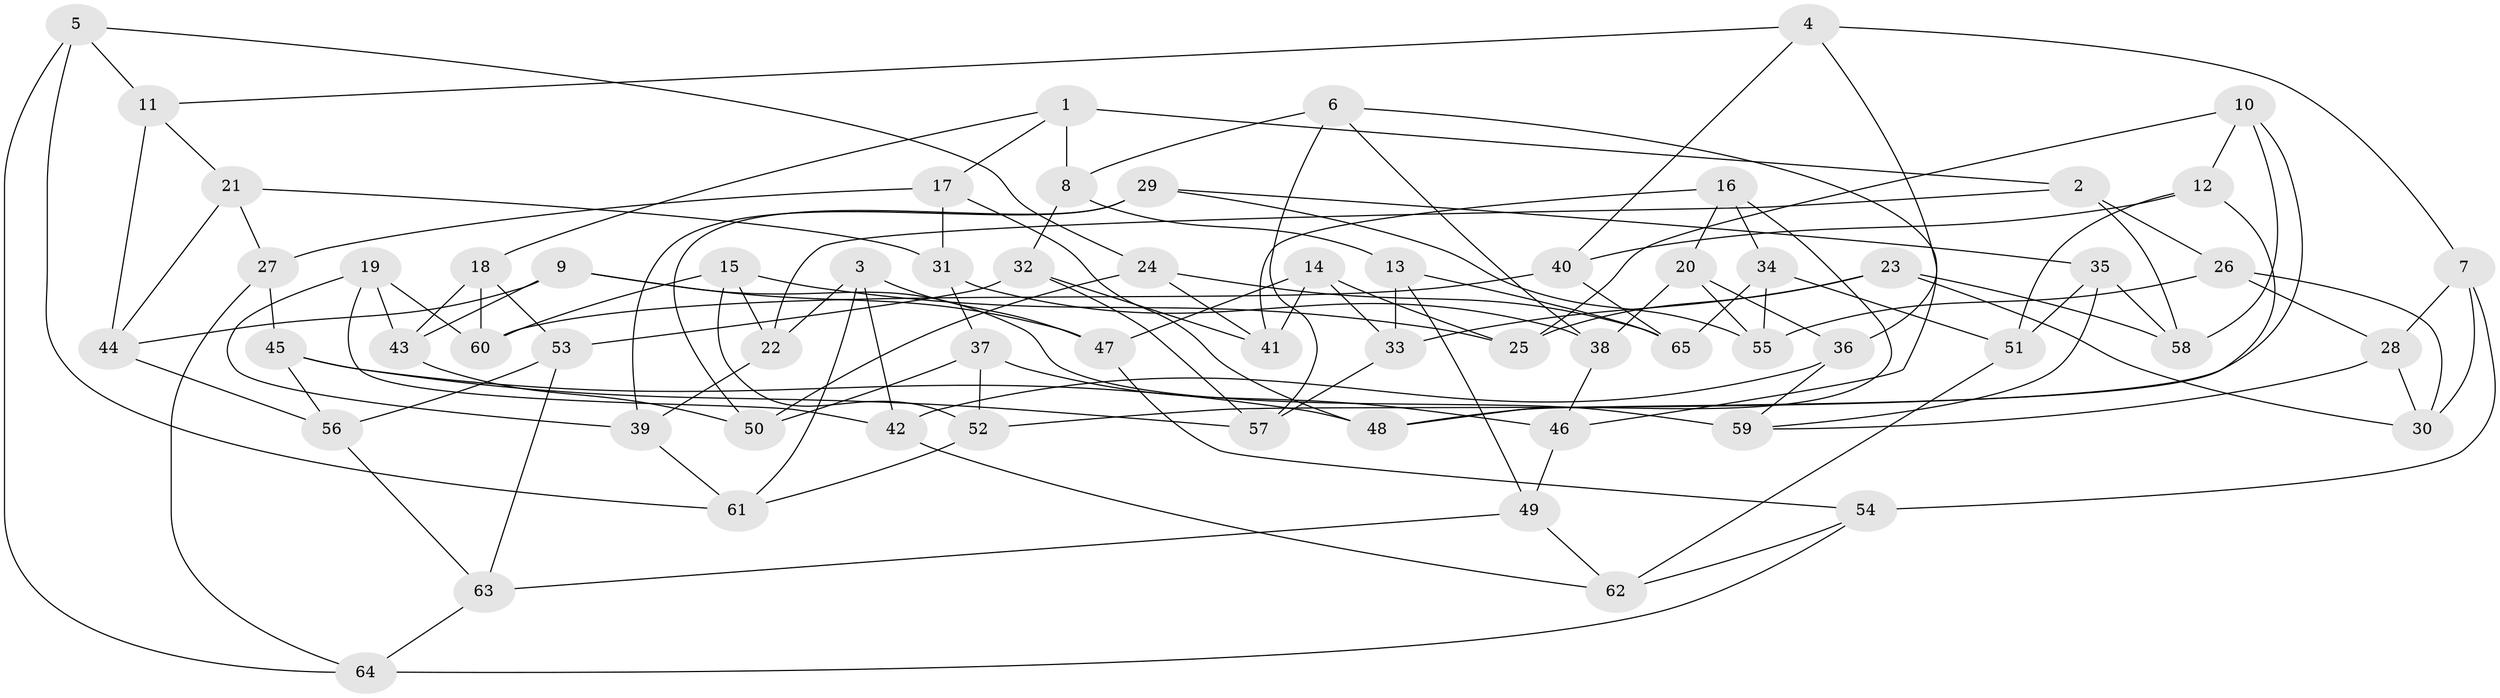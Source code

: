 // coarse degree distribution, {3: 0.3076923076923077, 4: 0.23076923076923078, 7: 0.15384615384615385, 5: 0.11538461538461539, 9: 0.11538461538461539, 6: 0.07692307692307693}
// Generated by graph-tools (version 1.1) at 2025/03/03/04/25 22:03:37]
// undirected, 65 vertices, 130 edges
graph export_dot {
graph [start="1"]
  node [color=gray90,style=filled];
  1;
  2;
  3;
  4;
  5;
  6;
  7;
  8;
  9;
  10;
  11;
  12;
  13;
  14;
  15;
  16;
  17;
  18;
  19;
  20;
  21;
  22;
  23;
  24;
  25;
  26;
  27;
  28;
  29;
  30;
  31;
  32;
  33;
  34;
  35;
  36;
  37;
  38;
  39;
  40;
  41;
  42;
  43;
  44;
  45;
  46;
  47;
  48;
  49;
  50;
  51;
  52;
  53;
  54;
  55;
  56;
  57;
  58;
  59;
  60;
  61;
  62;
  63;
  64;
  65;
  1 -- 17;
  1 -- 18;
  1 -- 8;
  1 -- 2;
  2 -- 26;
  2 -- 58;
  2 -- 22;
  3 -- 22;
  3 -- 47;
  3 -- 42;
  3 -- 61;
  4 -- 7;
  4 -- 36;
  4 -- 11;
  4 -- 40;
  5 -- 64;
  5 -- 61;
  5 -- 24;
  5 -- 11;
  6 -- 8;
  6 -- 46;
  6 -- 57;
  6 -- 38;
  7 -- 30;
  7 -- 28;
  7 -- 54;
  8 -- 32;
  8 -- 13;
  9 -- 47;
  9 -- 44;
  9 -- 43;
  9 -- 59;
  10 -- 25;
  10 -- 58;
  10 -- 12;
  10 -- 52;
  11 -- 44;
  11 -- 21;
  12 -- 48;
  12 -- 40;
  12 -- 51;
  13 -- 33;
  13 -- 49;
  13 -- 65;
  14 -- 25;
  14 -- 41;
  14 -- 33;
  14 -- 47;
  15 -- 25;
  15 -- 22;
  15 -- 60;
  15 -- 52;
  16 -- 20;
  16 -- 34;
  16 -- 48;
  16 -- 41;
  17 -- 48;
  17 -- 31;
  17 -- 27;
  18 -- 53;
  18 -- 43;
  18 -- 60;
  19 -- 42;
  19 -- 39;
  19 -- 43;
  19 -- 60;
  20 -- 36;
  20 -- 55;
  20 -- 38;
  21 -- 31;
  21 -- 44;
  21 -- 27;
  22 -- 39;
  23 -- 30;
  23 -- 33;
  23 -- 58;
  23 -- 25;
  24 -- 65;
  24 -- 50;
  24 -- 41;
  26 -- 55;
  26 -- 28;
  26 -- 30;
  27 -- 64;
  27 -- 45;
  28 -- 30;
  28 -- 59;
  29 -- 55;
  29 -- 35;
  29 -- 39;
  29 -- 50;
  31 -- 38;
  31 -- 37;
  32 -- 57;
  32 -- 53;
  32 -- 41;
  33 -- 57;
  34 -- 65;
  34 -- 55;
  34 -- 51;
  35 -- 58;
  35 -- 51;
  35 -- 59;
  36 -- 59;
  36 -- 42;
  37 -- 52;
  37 -- 46;
  37 -- 50;
  38 -- 46;
  39 -- 61;
  40 -- 65;
  40 -- 60;
  42 -- 62;
  43 -- 50;
  44 -- 56;
  45 -- 57;
  45 -- 48;
  45 -- 56;
  46 -- 49;
  47 -- 54;
  49 -- 62;
  49 -- 63;
  51 -- 62;
  52 -- 61;
  53 -- 56;
  53 -- 63;
  54 -- 62;
  54 -- 64;
  56 -- 63;
  63 -- 64;
}
